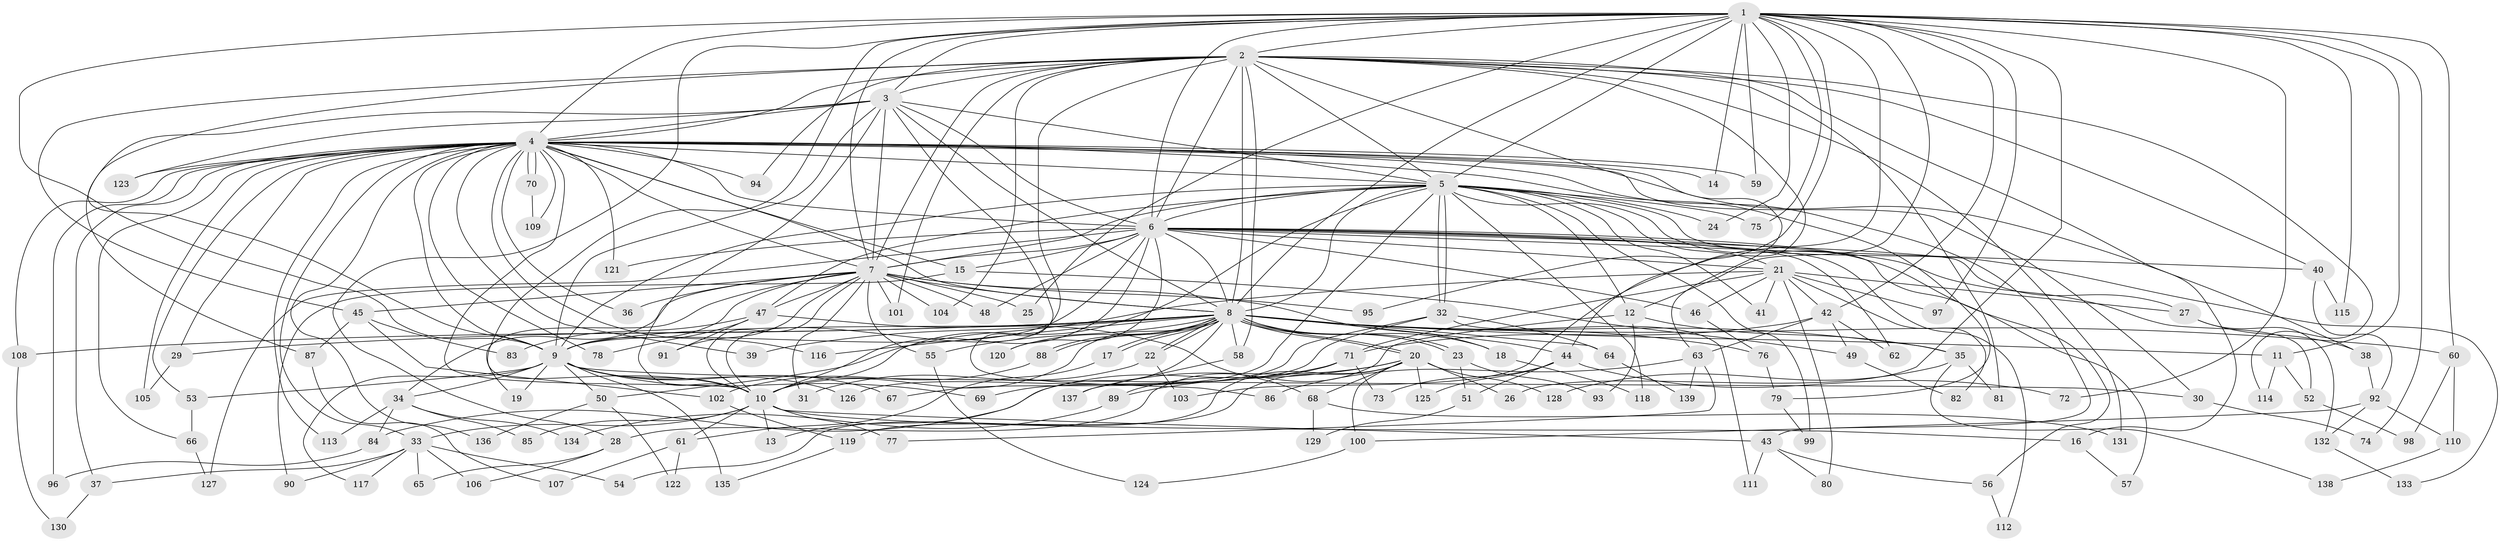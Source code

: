 // Generated by graph-tools (version 1.1) at 2025/10/02/27/25 16:10:59]
// undirected, 139 vertices, 303 edges
graph export_dot {
graph [start="1"]
  node [color=gray90,style=filled];
  1;
  2;
  3;
  4;
  5;
  6;
  7;
  8;
  9;
  10;
  11;
  12;
  13;
  14;
  15;
  16;
  17;
  18;
  19;
  20;
  21;
  22;
  23;
  24;
  25;
  26;
  27;
  28;
  29;
  30;
  31;
  32;
  33;
  34;
  35;
  36;
  37;
  38;
  39;
  40;
  41;
  42;
  43;
  44;
  45;
  46;
  47;
  48;
  49;
  50;
  51;
  52;
  53;
  54;
  55;
  56;
  57;
  58;
  59;
  60;
  61;
  62;
  63;
  64;
  65;
  66;
  67;
  68;
  69;
  70;
  71;
  72;
  73;
  74;
  75;
  76;
  77;
  78;
  79;
  80;
  81;
  82;
  83;
  84;
  85;
  86;
  87;
  88;
  89;
  90;
  91;
  92;
  93;
  94;
  95;
  96;
  97;
  98;
  99;
  100;
  101;
  102;
  103;
  104;
  105;
  106;
  107;
  108;
  109;
  110;
  111;
  112;
  113;
  114;
  115;
  116;
  117;
  118;
  119;
  120;
  121;
  122;
  123;
  124;
  125;
  126;
  127;
  128;
  129;
  130;
  131;
  132;
  133;
  134;
  135;
  136;
  137;
  138;
  139;
  1 -- 2;
  1 -- 3;
  1 -- 4;
  1 -- 5;
  1 -- 6;
  1 -- 7;
  1 -- 8;
  1 -- 9;
  1 -- 10;
  1 -- 11;
  1 -- 12;
  1 -- 14;
  1 -- 24;
  1 -- 25;
  1 -- 26;
  1 -- 28;
  1 -- 42;
  1 -- 59;
  1 -- 60;
  1 -- 72;
  1 -- 74;
  1 -- 75;
  1 -- 95;
  1 -- 97;
  1 -- 103;
  1 -- 115;
  2 -- 3;
  2 -- 4;
  2 -- 5;
  2 -- 6;
  2 -- 7;
  2 -- 8;
  2 -- 9;
  2 -- 10;
  2 -- 16;
  2 -- 40;
  2 -- 44;
  2 -- 45;
  2 -- 58;
  2 -- 63;
  2 -- 81;
  2 -- 94;
  2 -- 101;
  2 -- 104;
  2 -- 114;
  2 -- 131;
  3 -- 4;
  3 -- 5;
  3 -- 6;
  3 -- 7;
  3 -- 8;
  3 -- 9;
  3 -- 10;
  3 -- 86;
  3 -- 87;
  3 -- 123;
  4 -- 5;
  4 -- 6;
  4 -- 7;
  4 -- 8;
  4 -- 9;
  4 -- 10;
  4 -- 14;
  4 -- 15;
  4 -- 29;
  4 -- 30;
  4 -- 33;
  4 -- 36;
  4 -- 37;
  4 -- 38;
  4 -- 39;
  4 -- 43;
  4 -- 53;
  4 -- 59;
  4 -- 66;
  4 -- 70;
  4 -- 70;
  4 -- 78;
  4 -- 79;
  4 -- 94;
  4 -- 96;
  4 -- 105;
  4 -- 108;
  4 -- 109;
  4 -- 113;
  4 -- 116;
  4 -- 121;
  4 -- 123;
  4 -- 136;
  5 -- 6;
  5 -- 7;
  5 -- 8;
  5 -- 9;
  5 -- 10;
  5 -- 12;
  5 -- 21;
  5 -- 24;
  5 -- 32;
  5 -- 32;
  5 -- 41;
  5 -- 47;
  5 -- 56;
  5 -- 75;
  5 -- 99;
  5 -- 118;
  5 -- 126;
  5 -- 133;
  6 -- 7;
  6 -- 8;
  6 -- 9;
  6 -- 10;
  6 -- 15;
  6 -- 21;
  6 -- 27;
  6 -- 40;
  6 -- 46;
  6 -- 48;
  6 -- 52;
  6 -- 57;
  6 -- 62;
  6 -- 112;
  6 -- 120;
  6 -- 121;
  6 -- 127;
  7 -- 8;
  7 -- 9;
  7 -- 10;
  7 -- 18;
  7 -- 19;
  7 -- 25;
  7 -- 31;
  7 -- 34;
  7 -- 36;
  7 -- 45;
  7 -- 47;
  7 -- 48;
  7 -- 55;
  7 -- 91;
  7 -- 95;
  7 -- 101;
  7 -- 104;
  8 -- 9;
  8 -- 10;
  8 -- 11;
  8 -- 13;
  8 -- 17;
  8 -- 17;
  8 -- 18;
  8 -- 20;
  8 -- 20;
  8 -- 22;
  8 -- 22;
  8 -- 23;
  8 -- 23;
  8 -- 29;
  8 -- 35;
  8 -- 39;
  8 -- 44;
  8 -- 55;
  8 -- 58;
  8 -- 60;
  8 -- 64;
  8 -- 76;
  8 -- 88;
  8 -- 88;
  8 -- 108;
  8 -- 116;
  8 -- 120;
  9 -- 10;
  9 -- 19;
  9 -- 30;
  9 -- 34;
  9 -- 50;
  9 -- 53;
  9 -- 67;
  9 -- 69;
  9 -- 117;
  9 -- 126;
  9 -- 135;
  10 -- 13;
  10 -- 16;
  10 -- 33;
  10 -- 43;
  10 -- 61;
  10 -- 77;
  10 -- 85;
  11 -- 52;
  11 -- 114;
  12 -- 28;
  12 -- 35;
  12 -- 93;
  15 -- 49;
  15 -- 90;
  16 -- 57;
  17 -- 61;
  18 -- 118;
  20 -- 26;
  20 -- 54;
  20 -- 68;
  20 -- 89;
  20 -- 100;
  20 -- 119;
  20 -- 125;
  20 -- 128;
  20 -- 137;
  21 -- 27;
  21 -- 41;
  21 -- 42;
  21 -- 46;
  21 -- 50;
  21 -- 71;
  21 -- 80;
  21 -- 82;
  21 -- 97;
  22 -- 31;
  22 -- 103;
  23 -- 51;
  23 -- 93;
  27 -- 38;
  27 -- 132;
  28 -- 65;
  28 -- 106;
  29 -- 105;
  30 -- 74;
  32 -- 64;
  32 -- 67;
  32 -- 69;
  32 -- 111;
  33 -- 37;
  33 -- 54;
  33 -- 65;
  33 -- 90;
  33 -- 106;
  33 -- 117;
  34 -- 84;
  34 -- 85;
  34 -- 113;
  34 -- 134;
  35 -- 81;
  35 -- 128;
  35 -- 138;
  37 -- 130;
  38 -- 92;
  40 -- 92;
  40 -- 115;
  42 -- 49;
  42 -- 62;
  42 -- 63;
  42 -- 71;
  43 -- 56;
  43 -- 80;
  43 -- 111;
  44 -- 51;
  44 -- 72;
  44 -- 73;
  44 -- 125;
  45 -- 83;
  45 -- 87;
  45 -- 102;
  46 -- 76;
  47 -- 68;
  47 -- 78;
  47 -- 83;
  47 -- 91;
  49 -- 82;
  50 -- 122;
  50 -- 136;
  51 -- 129;
  52 -- 98;
  53 -- 66;
  55 -- 124;
  56 -- 112;
  58 -- 137;
  60 -- 98;
  60 -- 110;
  61 -- 107;
  61 -- 122;
  63 -- 77;
  63 -- 86;
  63 -- 139;
  64 -- 139;
  66 -- 127;
  68 -- 129;
  68 -- 131;
  70 -- 109;
  71 -- 73;
  71 -- 84;
  71 -- 89;
  76 -- 79;
  79 -- 99;
  84 -- 96;
  87 -- 107;
  88 -- 102;
  89 -- 134;
  92 -- 100;
  92 -- 110;
  92 -- 132;
  100 -- 124;
  102 -- 119;
  108 -- 130;
  110 -- 138;
  119 -- 135;
  132 -- 133;
}
